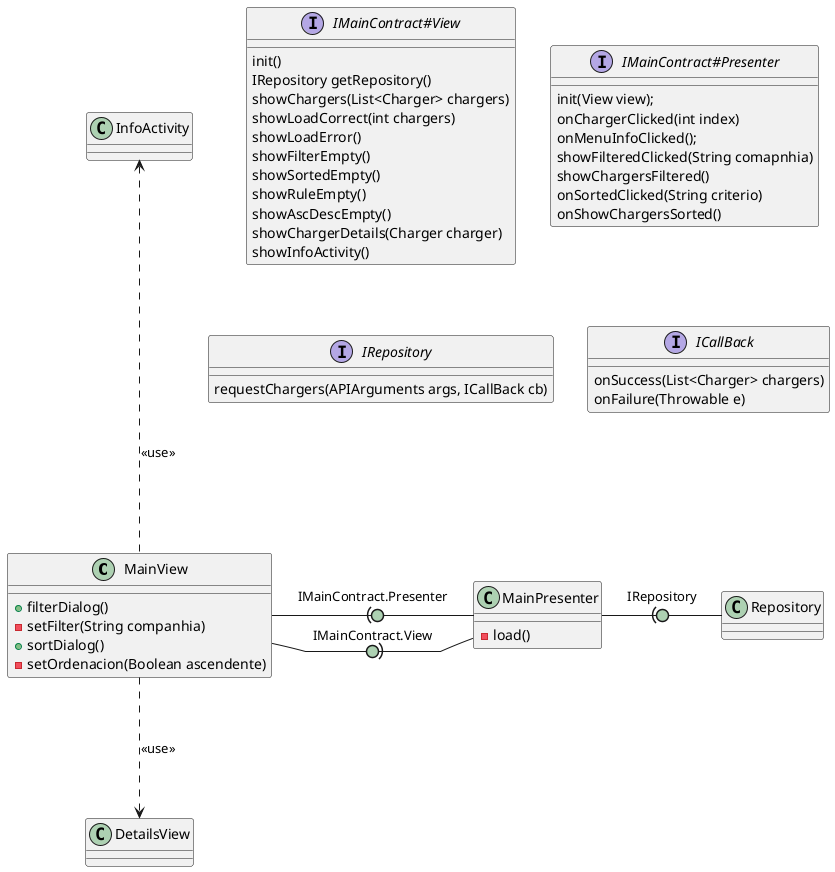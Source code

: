 @startuml arquitectura

skinparam linetype polyline
skinparam arrowLollipopColor #ADD1B2

MainView -right(0- MainPresenter : IMainContract.Presenter
MainView -right0)- MainPresenter : IMainContract.View
MainView -up..-> InfoActivity : <<use>>
MainView -down..> DetailsView : <<use>>
MainPresenter -right(0- Repository : IRepository

together {
  interface IMainContract#View
  interface IMainContract#Presenter
  interface IRepository
  interface ICallBack
}

interface IMainContract#View {
    init()
    IRepository getRepository()
    showChargers(List<Charger> chargers)
    showLoadCorrect(int chargers)
    showLoadError()
    showFilterEmpty()
    showSortedEmpty()
    showRuleEmpty()
    showAscDescEmpty()
    showChargerDetails(Charger charger)
    showInfoActivity()
}

interface IMainContract#Presenter {
   init(View view);
   onChargerClicked(int index)
   onMenuInfoClicked();
   showFilteredClicked(String comapnhia)
   showChargersFiltered()
   onSortedClicked(String criterio)
   onShowChargersSorted()
}

interface IRepository {
    requestChargers(APIArguments args, ICallBack cb)
}

interface ICallBack {
    onSuccess(List<Charger> chargers)
    onFailure(Throwable e)
}

class MainPresenter {
    -load()
}

class MainView {
    +filterDialog()
    -setFilter(String companhia)
    +sortDialog()
    -setOrdenacion(Boolean ascendente) 
}

@enduml
